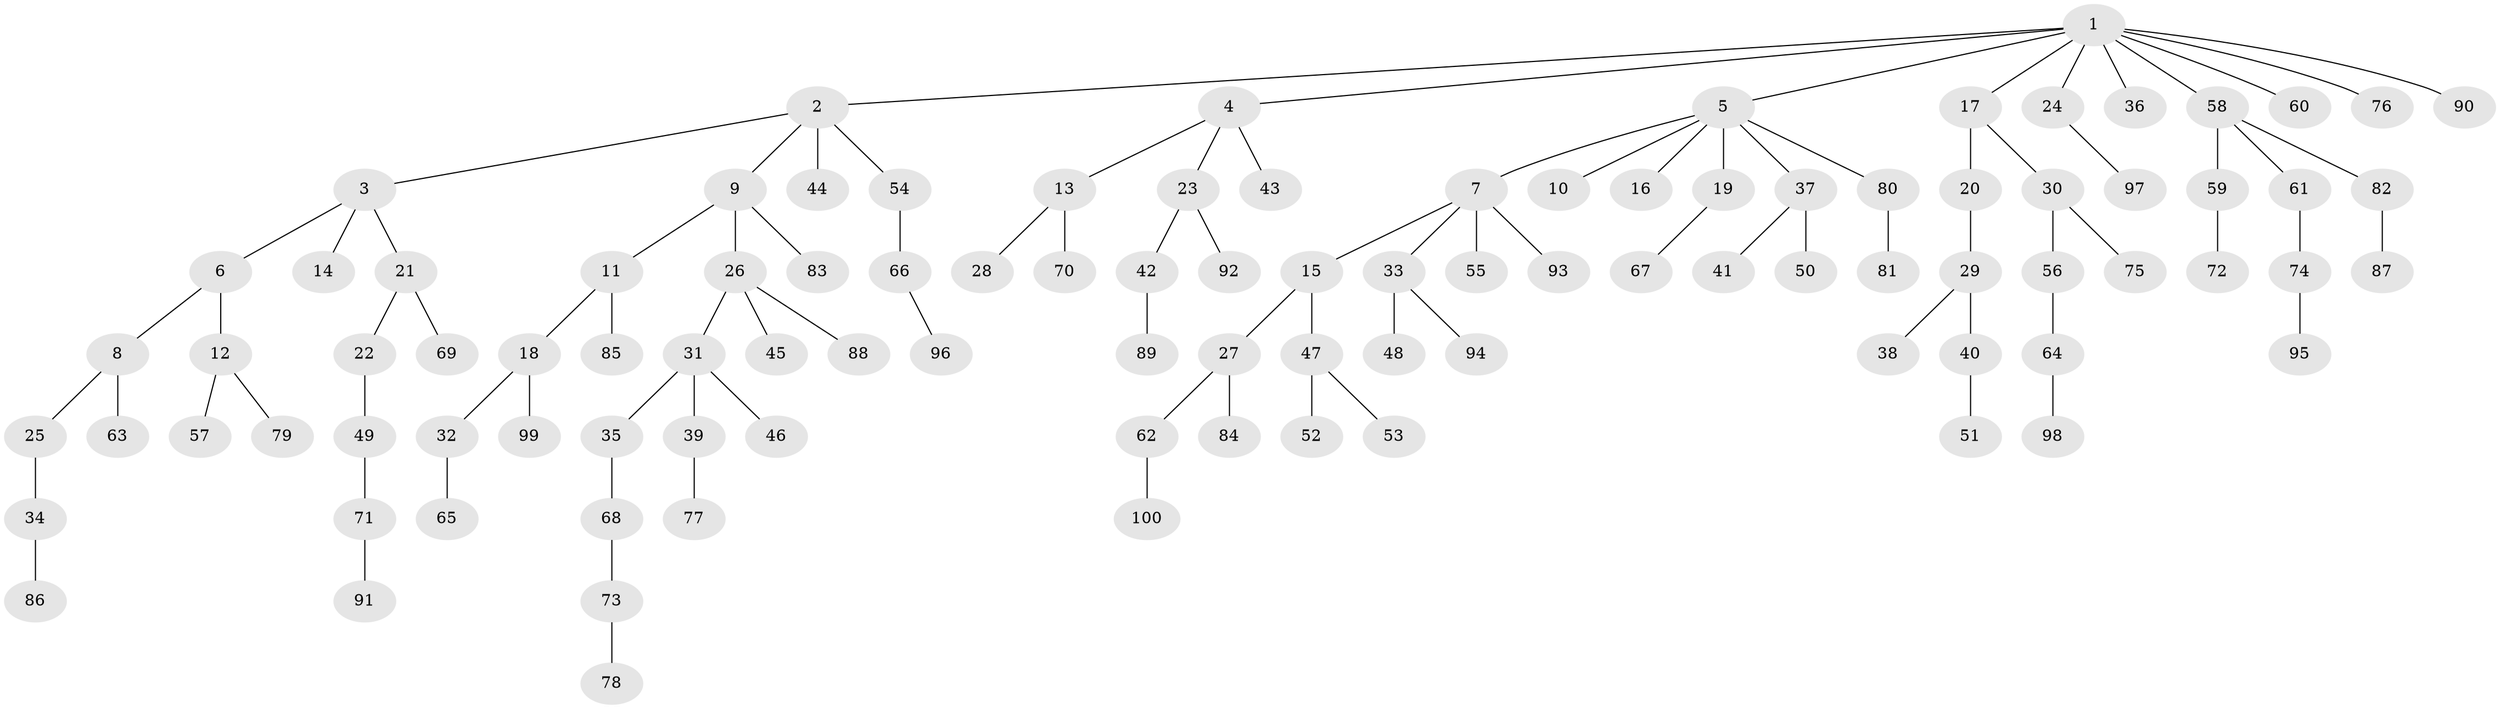 // coarse degree distribution, {15: 0.015151515151515152, 7: 0.015151515151515152, 3: 0.12121212121212122, 4: 0.06060606060606061, 2: 0.24242424242424243, 1: 0.5454545454545454}
// Generated by graph-tools (version 1.1) at 2025/52/02/27/25 19:52:11]
// undirected, 100 vertices, 99 edges
graph export_dot {
graph [start="1"]
  node [color=gray90,style=filled];
  1;
  2;
  3;
  4;
  5;
  6;
  7;
  8;
  9;
  10;
  11;
  12;
  13;
  14;
  15;
  16;
  17;
  18;
  19;
  20;
  21;
  22;
  23;
  24;
  25;
  26;
  27;
  28;
  29;
  30;
  31;
  32;
  33;
  34;
  35;
  36;
  37;
  38;
  39;
  40;
  41;
  42;
  43;
  44;
  45;
  46;
  47;
  48;
  49;
  50;
  51;
  52;
  53;
  54;
  55;
  56;
  57;
  58;
  59;
  60;
  61;
  62;
  63;
  64;
  65;
  66;
  67;
  68;
  69;
  70;
  71;
  72;
  73;
  74;
  75;
  76;
  77;
  78;
  79;
  80;
  81;
  82;
  83;
  84;
  85;
  86;
  87;
  88;
  89;
  90;
  91;
  92;
  93;
  94;
  95;
  96;
  97;
  98;
  99;
  100;
  1 -- 2;
  1 -- 4;
  1 -- 5;
  1 -- 17;
  1 -- 24;
  1 -- 36;
  1 -- 58;
  1 -- 60;
  1 -- 76;
  1 -- 90;
  2 -- 3;
  2 -- 9;
  2 -- 44;
  2 -- 54;
  3 -- 6;
  3 -- 14;
  3 -- 21;
  4 -- 13;
  4 -- 23;
  4 -- 43;
  5 -- 7;
  5 -- 10;
  5 -- 16;
  5 -- 19;
  5 -- 37;
  5 -- 80;
  6 -- 8;
  6 -- 12;
  7 -- 15;
  7 -- 33;
  7 -- 55;
  7 -- 93;
  8 -- 25;
  8 -- 63;
  9 -- 11;
  9 -- 26;
  9 -- 83;
  11 -- 18;
  11 -- 85;
  12 -- 57;
  12 -- 79;
  13 -- 28;
  13 -- 70;
  15 -- 27;
  15 -- 47;
  17 -- 20;
  17 -- 30;
  18 -- 32;
  18 -- 99;
  19 -- 67;
  20 -- 29;
  21 -- 22;
  21 -- 69;
  22 -- 49;
  23 -- 42;
  23 -- 92;
  24 -- 97;
  25 -- 34;
  26 -- 31;
  26 -- 45;
  26 -- 88;
  27 -- 62;
  27 -- 84;
  29 -- 38;
  29 -- 40;
  30 -- 56;
  30 -- 75;
  31 -- 35;
  31 -- 39;
  31 -- 46;
  32 -- 65;
  33 -- 48;
  33 -- 94;
  34 -- 86;
  35 -- 68;
  37 -- 41;
  37 -- 50;
  39 -- 77;
  40 -- 51;
  42 -- 89;
  47 -- 52;
  47 -- 53;
  49 -- 71;
  54 -- 66;
  56 -- 64;
  58 -- 59;
  58 -- 61;
  58 -- 82;
  59 -- 72;
  61 -- 74;
  62 -- 100;
  64 -- 98;
  66 -- 96;
  68 -- 73;
  71 -- 91;
  73 -- 78;
  74 -- 95;
  80 -- 81;
  82 -- 87;
}
